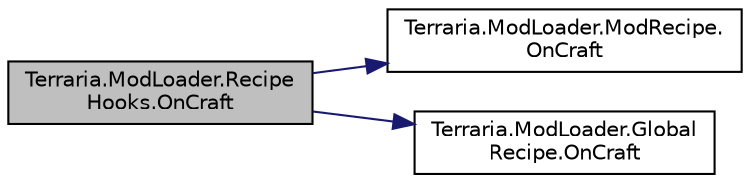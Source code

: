 digraph "Terraria.ModLoader.RecipeHooks.OnCraft"
{
 // LATEX_PDF_SIZE
  edge [fontname="Helvetica",fontsize="10",labelfontname="Helvetica",labelfontsize="10"];
  node [fontname="Helvetica",fontsize="10",shape=record];
  rankdir="LR";
  Node1 [label="Terraria.ModLoader.Recipe\lHooks.OnCraft",height=0.2,width=0.4,color="black", fillcolor="grey75", style="filled", fontcolor="black",tooltip="Allows you to make anything happen when a player uses this recipe."];
  Node1 -> Node2 [color="midnightblue",fontsize="10",style="solid",fontname="Helvetica"];
  Node2 [label="Terraria.ModLoader.ModRecipe.\lOnCraft",height=0.2,width=0.4,color="black", fillcolor="white", style="filled",URL="$class_terraria_1_1_mod_loader_1_1_mod_recipe.html#aa08e23a05f2777ba929f5cb9762cf27f",tooltip="Allows you to make anything happen when the player uses this recipe. The item  parameter is the item ..."];
  Node1 -> Node3 [color="midnightblue",fontsize="10",style="solid",fontname="Helvetica"];
  Node3 [label="Terraria.ModLoader.Global\lRecipe.OnCraft",height=0.2,width=0.4,color="black", fillcolor="white", style="filled",URL="$class_terraria_1_1_mod_loader_1_1_global_recipe.html#aab876a7e2421ad9a0efeec4a2c0ac99a",tooltip="Allows you to make anything happen when the player uses the given recipe. The item parameter is the i..."];
}
